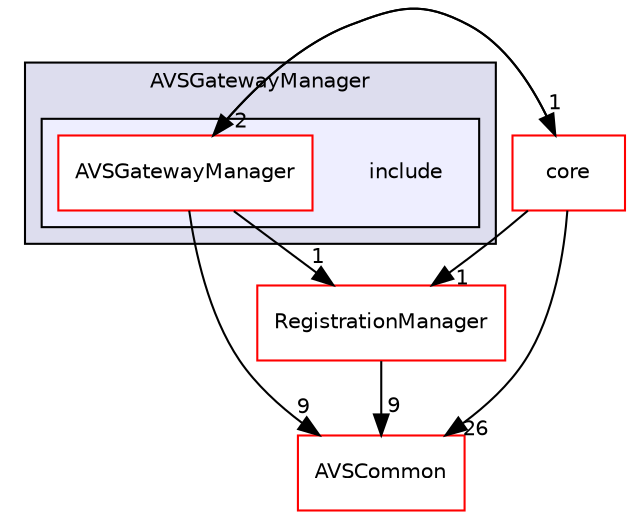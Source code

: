 digraph "/workplace/avs-device-sdk/AVSGatewayManager/include" {
  compound=true
  node [ fontsize="10", fontname="Helvetica"];
  edge [ labelfontsize="10", labelfontname="Helvetica"];
  subgraph clusterdir_393484519c59ac99088674c9b5ebc5b9 {
    graph [ bgcolor="#ddddee", pencolor="black", label="AVSGatewayManager" fontname="Helvetica", fontsize="10", URL="dir_393484519c59ac99088674c9b5ebc5b9.html"]
  subgraph clusterdir_93cb2441605e861868ee09096766059d {
    graph [ bgcolor="#eeeeff", pencolor="black", label="" URL="dir_93cb2441605e861868ee09096766059d.html"];
    dir_93cb2441605e861868ee09096766059d [shape=plaintext label="include"];
    dir_4b7eb928d017a80c921794c44cfcae78 [shape=box label="AVSGatewayManager" color="red" fillcolor="white" style="filled" URL="dir_4b7eb928d017a80c921794c44cfcae78.html"];
  }
  }
  dir_13e65effb2bde530b17b3d5eefcd0266 [shape=box label="AVSCommon" fillcolor="white" style="filled" color="red" URL="dir_13e65effb2bde530b17b3d5eefcd0266.html"];
  dir_b14333b5607b47fe7356eaa790107bd3 [shape=box label="RegistrationManager" fillcolor="white" style="filled" color="red" URL="dir_b14333b5607b47fe7356eaa790107bd3.html"];
  dir_4270bfced15e0e73154b13468c7c9ad9 [shape=box label="core" fillcolor="white" style="filled" color="red" URL="dir_4270bfced15e0e73154b13468c7c9ad9.html"];
  dir_4b7eb928d017a80c921794c44cfcae78->dir_13e65effb2bde530b17b3d5eefcd0266 [headlabel="9", labeldistance=1.5 headhref="dir_000231_000017.html"];
  dir_4b7eb928d017a80c921794c44cfcae78->dir_b14333b5607b47fe7356eaa790107bd3 [headlabel="1", labeldistance=1.5 headhref="dir_000231_000524.html"];
  dir_4b7eb928d017a80c921794c44cfcae78->dir_4270bfced15e0e73154b13468c7c9ad9 [headlabel="1", labeldistance=1.5 headhref="dir_000231_000426.html"];
  dir_b14333b5607b47fe7356eaa790107bd3->dir_13e65effb2bde530b17b3d5eefcd0266 [headlabel="9", labeldistance=1.5 headhref="dir_000524_000017.html"];
  dir_4270bfced15e0e73154b13468c7c9ad9->dir_4b7eb928d017a80c921794c44cfcae78 [headlabel="2", labeldistance=1.5 headhref="dir_000426_000231.html"];
  dir_4270bfced15e0e73154b13468c7c9ad9->dir_13e65effb2bde530b17b3d5eefcd0266 [headlabel="26", labeldistance=1.5 headhref="dir_000426_000017.html"];
  dir_4270bfced15e0e73154b13468c7c9ad9->dir_b14333b5607b47fe7356eaa790107bd3 [headlabel="1", labeldistance=1.5 headhref="dir_000426_000524.html"];
}
